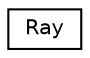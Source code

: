 digraph "Graphical Class Hierarchy"
{
  edge [fontname="Helvetica",fontsize="10",labelfontname="Helvetica",labelfontsize="10"];
  node [fontname="Helvetica",fontsize="10",shape=record];
  rankdir="LR";
  Node1 [label="Ray",height=0.2,width=0.4,color="black", fillcolor="white", style="filled",URL="$class_ray.html"];
}
